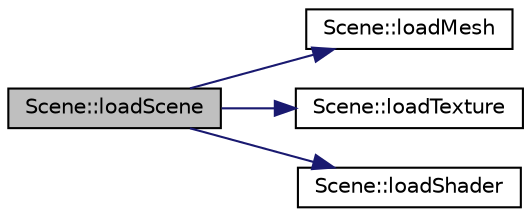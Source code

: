 digraph "Scene::loadScene"
{
  edge [fontname="Helvetica",fontsize="10",labelfontname="Helvetica",labelfontsize="10"];
  node [fontname="Helvetica",fontsize="10",shape=record];
  rankdir="LR";
  Node1 [label="Scene::loadScene",height=0.2,width=0.4,color="black", fillcolor="grey75", style="filled" fontcolor="black"];
  Node1 -> Node2 [color="midnightblue",fontsize="10",style="solid",fontname="Helvetica"];
  Node2 [label="Scene::loadMesh",height=0.2,width=0.4,color="black", fillcolor="white", style="filled",URL="$class_scene.html#a4744efe84e21c338c0b79a53d75894b8",tooltip="Loads a mesh with the given name into the cache of meshes. "];
  Node1 -> Node3 [color="midnightblue",fontsize="10",style="solid",fontname="Helvetica"];
  Node3 [label="Scene::loadTexture",height=0.2,width=0.4,color="black", fillcolor="white", style="filled",URL="$class_scene.html#a57e72ec50cf9f91446a2ff22df0a5c82",tooltip="Loads a texture with the given name into the cache of textures. "];
  Node1 -> Node4 [color="midnightblue",fontsize="10",style="solid",fontname="Helvetica"];
  Node4 [label="Scene::loadShader",height=0.2,width=0.4,color="black", fillcolor="white", style="filled",URL="$class_scene.html#a0126921bd71b608903e42cea96de37f9",tooltip="Creates a new GLSL shader object with the vertex shader found at shader/vertName and the fragment sha..."];
}
